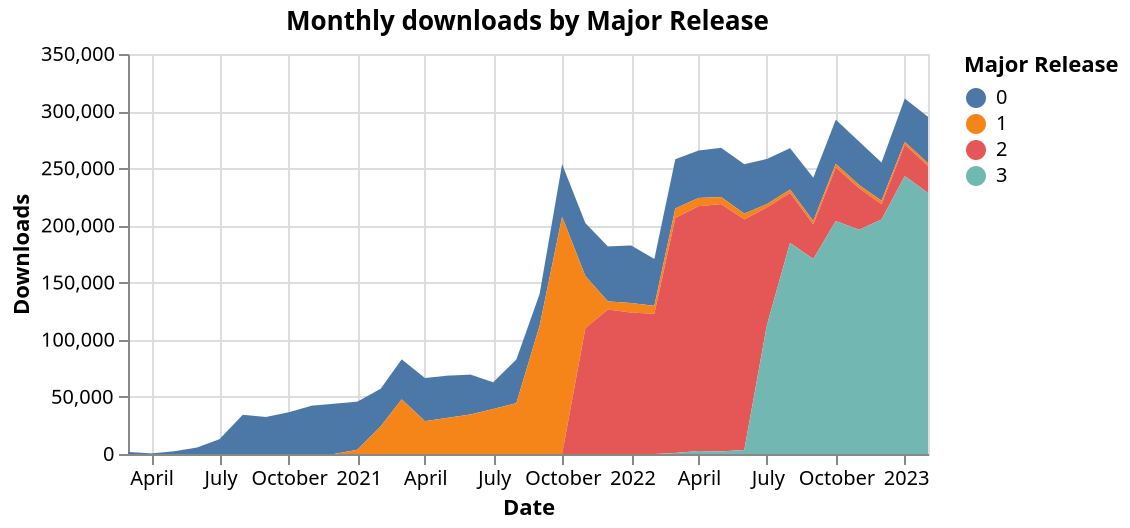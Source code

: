 {"config": {"view": {"continuousWidth": 400, "continuousHeight": 300}}, "data": {"name": "data-961b12b0aecba7d4dd2b9a9c01bcc333"}, "mark": "area", "encoding": {"color": {"field": "major_release", "title": "Major Release", "type": "nominal"}, "x": {"field": "month", "title": "Date", "type": "temporal"}, "y": {"field": "num_downloads", "title": "Downloads", "type": "quantitative"}}, "height": 200, "title": "Monthly downloads by Major Release", "$schema": "https://vega.github.io/schema/vega-lite/v4.17.0.json", "datasets": {"data-961b12b0aecba7d4dd2b9a9c01bcc333": [{"month": "2023-02-01T00:00:00", "major_release": "0", "num_downloads": 40546.0}, {"month": "2023-02-01T00:00:00", "major_release": "1", "num_downloads": 2456.0}, {"month": "2023-02-01T00:00:00", "major_release": "2", "num_downloads": 23636.0}, {"month": "2023-02-01T00:00:00", "major_release": "3", "num_downloads": 228409.0}, {"month": "2023-01-01T00:00:00", "major_release": "0", "num_downloads": 37934.0}, {"month": "2023-01-01T00:00:00", "major_release": "1", "num_downloads": 2354.0}, {"month": "2023-01-01T00:00:00", "major_release": "2", "num_downloads": 27524.0}, {"month": "2023-01-01T00:00:00", "major_release": "3", "num_downloads": 243201.0}, {"month": "2022-12-01T00:00:00", "major_release": "0", "num_downloads": 33425.0}, {"month": "2022-12-01T00:00:00", "major_release": "1", "num_downloads": 3110.0}, {"month": "2022-12-01T00:00:00", "major_release": "2", "num_downloads": 13371.0}, {"month": "2022-12-01T00:00:00", "major_release": "3", "num_downloads": 205161.0}, {"month": "2022-11-01T00:00:00", "major_release": "0", "num_downloads": 38086.0}, {"month": "2022-11-01T00:00:00", "major_release": "1", "num_downloads": 2784.0}, {"month": "2022-11-01T00:00:00", "major_release": "2", "num_downloads": 36358.0}, {"month": "2022-11-01T00:00:00", "major_release": "3", "num_downloads": 196258.0}, {"month": "2022-10-01T00:00:00", "major_release": "0", "num_downloads": 38622.0}, {"month": "2022-10-01T00:00:00", "major_release": "1", "num_downloads": 3149.0}, {"month": "2022-10-01T00:00:00", "major_release": "2", "num_downloads": 46867.0}, {"month": "2022-10-01T00:00:00", "major_release": "3", "num_downloads": 203867.0}, {"month": "2022-09-01T00:00:00", "major_release": "0", "num_downloads": 37898.0}, {"month": "2022-09-01T00:00:00", "major_release": "1", "num_downloads": 3003.0}, {"month": "2022-09-01T00:00:00", "major_release": "2", "num_downloads": 30328.0}, {"month": "2022-09-01T00:00:00", "major_release": "3", "num_downloads": 170576.0}, {"month": "2022-08-01T00:00:00", "major_release": "0", "num_downloads": 36234.0}, {"month": "2022-08-01T00:00:00", "major_release": "1", "num_downloads": 2915.0}, {"month": "2022-08-01T00:00:00", "major_release": "2", "num_downloads": 43731.0}, {"month": "2022-08-01T00:00:00", "major_release": "3", "num_downloads": 184717.0}, {"month": "2022-07-01T00:00:00", "major_release": "0", "num_downloads": 39489.0}, {"month": "2022-07-01T00:00:00", "major_release": "1", "num_downloads": 3019.0}, {"month": "2022-07-01T00:00:00", "major_release": "2", "num_downloads": 103193.0}, {"month": "2022-07-01T00:00:00", "major_release": "3", "num_downloads": 112448.0}, {"month": "2022-06-01T00:00:00", "major_release": "0", "num_downloads": 43227.0}, {"month": "2022-06-01T00:00:00", "major_release": "1", "num_downloads": 4996.0}, {"month": "2022-06-01T00:00:00", "major_release": "2", "num_downloads": 201770.0}, {"month": "2022-06-01T00:00:00", "major_release": "3", "num_downloads": 3559.0}, {"month": "2022-05-01T00:00:00", "major_release": "0", "num_downloads": 43098.0}, {"month": "2022-05-01T00:00:00", "major_release": "1", "num_downloads": 6145.0}, {"month": "2022-05-01T00:00:00", "major_release": "2", "num_downloads": 216397.0}, {"month": "2022-05-01T00:00:00", "major_release": "3", "num_downloads": 2272.0}, {"month": "2022-04-01T00:00:00", "major_release": "0", "num_downloads": 41542.0}, {"month": "2022-04-01T00:00:00", "major_release": "1", "num_downloads": 7194.0}, {"month": "2022-04-01T00:00:00", "major_release": "2", "num_downloads": 214207.0}, {"month": "2022-04-01T00:00:00", "major_release": "3", "num_downloads": 2633.0}, {"month": "2022-03-01T00:00:00", "major_release": "0", "num_downloads": 43098.0}, {"month": "2022-03-01T00:00:00", "major_release": "1", "num_downloads": 8268.0}, {"month": "2022-03-01T00:00:00", "major_release": "2", "num_downloads": 205676.0}, {"month": "2022-03-01T00:00:00", "major_release": "3", "num_downloads": 931.0}, {"month": "2022-02-01T00:00:00", "major_release": "0", "num_downloads": 41028.0}, {"month": "2022-02-01T00:00:00", "major_release": "1", "num_downloads": 6961.0}, {"month": "2022-02-01T00:00:00", "major_release": "2", "num_downloads": 122689.0}, {"month": "2022-01-01T00:00:00", "major_release": "0", "num_downloads": 50397.0}, {"month": "2022-01-01T00:00:00", "major_release": "1", "num_downloads": 8309.0}, {"month": "2022-01-01T00:00:00", "major_release": "2", "num_downloads": 123767.0}, {"month": "2021-12-01T00:00:00", "major_release": "0", "num_downloads": 48110.0}, {"month": "2021-12-01T00:00:00", "major_release": "1", "num_downloads": 7133.0}, {"month": "2021-12-01T00:00:00", "major_release": "2", "num_downloads": 126401.0}, {"month": "2021-11-01T00:00:00", "major_release": "0", "num_downloads": 46457.0}, {"month": "2021-11-01T00:00:00", "major_release": "1", "num_downloads": 45486.0}, {"month": "2021-11-01T00:00:00", "major_release": "2", "num_downloads": 110128.0}, {"month": "2021-10-01T00:00:00", "major_release": "1", "num_downloads": 207556.0}, {"month": "2021-10-01T00:00:00", "major_release": "0", "num_downloads": 46091.0}, {"month": "2021-09-01T00:00:00", "major_release": "0", "num_downloads": 27861.0}, {"month": "2021-09-01T00:00:00", "major_release": "1", "num_downloads": 112215.0}, {"month": "2021-08-01T00:00:00", "major_release": "0", "num_downloads": 38237.0}, {"month": "2021-08-01T00:00:00", "major_release": "1", "num_downloads": 44516.0}, {"month": "2021-07-01T00:00:00", "major_release": "0", "num_downloads": 23346.0}, {"month": "2021-07-01T00:00:00", "major_release": "1", "num_downloads": 39386.0}, {"month": "2021-06-01T00:00:00", "major_release": "0", "num_downloads": 34807.0}, {"month": "2021-06-01T00:00:00", "major_release": "1", "num_downloads": 34642.0}, {"month": "2021-05-01T00:00:00", "major_release": "0", "num_downloads": 36923.0}, {"month": "2021-05-01T00:00:00", "major_release": "1", "num_downloads": 31632.0}, {"month": "2021-04-01T00:00:00", "major_release": "0", "num_downloads": 37719.0}, {"month": "2021-04-01T00:00:00", "major_release": "1", "num_downloads": 28759.0}, {"month": "2021-03-01T00:00:00", "major_release": "0", "num_downloads": 35029.0}, {"month": "2021-03-01T00:00:00", "major_release": "1", "num_downloads": 47808.0}, {"month": "2021-02-01T00:00:00", "major_release": "0", "num_downloads": 32970.0}, {"month": "2021-02-01T00:00:00", "major_release": "1", "num_downloads": 24140.0}, {"month": "2021-01-01T00:00:00", "major_release": "0", "num_downloads": 42054.0}, {"month": "2021-01-01T00:00:00", "major_release": "1", "num_downloads": 3775.0}, {"month": "2020-12-01T00:00:00", "major_release": "0", "num_downloads": 44004.0}, {"month": "2020-11-01T00:00:00", "major_release": "0", "num_downloads": 42302.0}, {"month": "2020-10-01T00:00:00", "major_release": "0", "num_downloads": 36470.0}, {"month": "2020-09-01T00:00:00", "major_release": "0", "num_downloads": 32410.0}, {"month": "2020-08-01T00:00:00", "major_release": "0", "num_downloads": 34286.0}, {"month": "2020-07-01T00:00:00", "major_release": "0", "num_downloads": 12977.0}, {"month": "2020-06-01T00:00:00", "major_release": "0", "num_downloads": 5683.0}, {"month": "2020-05-01T00:00:00", "major_release": "0", "num_downloads": 2360.0}, {"month": "2020-04-01T00:00:00", "major_release": "0", "num_downloads": 533.0}, {"month": "2020-03-01T00:00:00", "major_release": "0", "num_downloads": 1763.0}]}}
